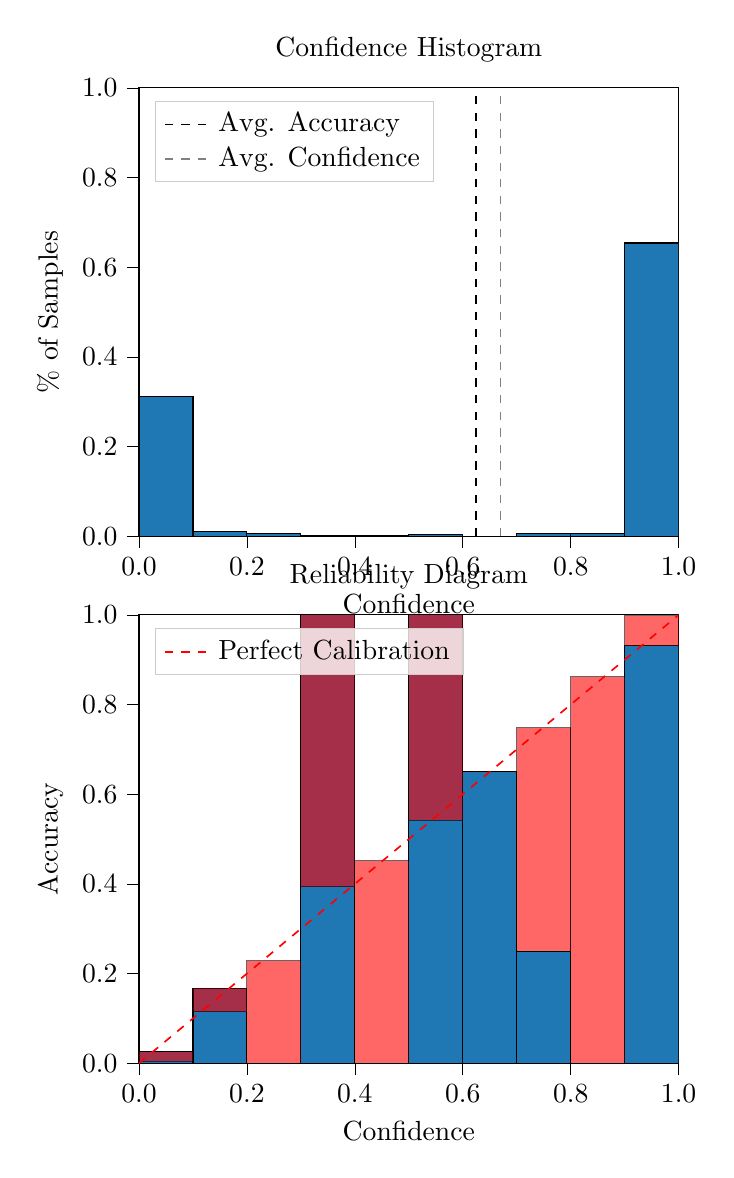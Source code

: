 % This file was created by tikzplotlib v0.9.8.
\begin{tikzpicture}

\definecolor{color0}{rgb}{0.122,0.467,0.706}

\begin{groupplot}[group style={group size=1 by 2}]
\nextgroupplot[
legend cell align={left},
legend style={
  fill opacity=0.8,
  draw opacity=1,
  text opacity=1,
  at={(0.03,0.97)},
  anchor=north west,
  draw=white!80!black
},
tick align=outside,
tick pos=left,
title={Confidence Histogram},
x grid style={white!69.02!black},
xlabel={Confidence},
xmin=0, xmax=1,
xtick style={color=black},
xtick={0,0.2,0.4,0.6,0.8,1},
xticklabels={0.0,0.2,0.4,0.6,0.8,1.0},
y grid style={white!69.02!black},
ylabel={\% of Samples},
ymin=0, ymax=1,
ytick style={color=black},
ytick={0,0.2,0.4,0.6,0.8,1},
yticklabels={0.0,0.2,0.4,0.6,0.8,1.0}
]
\draw[draw=black,fill=color0] (axis cs:-6.939e-18,0) rectangle (axis cs:0.1,0.311);
\draw[draw=black,fill=color0] (axis cs:0.1,0) rectangle (axis cs:0.2,0.01);
\draw[draw=black,fill=color0] (axis cs:0.2,0) rectangle (axis cs:0.3,0.006);
\draw[draw=black,fill=color0] (axis cs:0.3,0) rectangle (axis cs:0.4,0.002);
\draw[draw=black,fill=color0] (axis cs:0.4,0) rectangle (axis cs:0.5,0.002);
\draw[draw=black,fill=color0] (axis cs:0.5,0) rectangle (axis cs:0.6,0.003);
\draw[draw=black,fill=color0] (axis cs:0.6,0) rectangle (axis cs:0.7,0);
\draw[draw=black,fill=color0] (axis cs:0.7,0) rectangle (axis cs:0.8,0.006);
\draw[draw=black,fill=color0] (axis cs:0.8,0) rectangle (axis cs:0.9,0.006);
\draw[draw=black,fill=color0] (axis cs:0.9,0) rectangle (axis cs:1,0.654);
\addplot [semithick, black, dashed]
table {%
0.625 0
0.625 1
};
\addlegendentry{Avg. Accuracy}
\addplot [semithick, white!50.196!black, dashed]
table {%
0.67 0
0.67 1
};
\addlegendentry{Avg. Confidence}

\nextgroupplot[
legend cell align={left},
legend style={
  fill opacity=0.8,
  draw opacity=1,
  text opacity=1,
  at={(0.03,0.97)},
  anchor=north west,
  draw=white!80!black
},
tick align=outside,
tick pos=left,
title={Reliability Diagram},
x grid style={white!69.02!black},
xlabel={Confidence},
xmin=0, xmax=1,
xtick style={color=black},
xtick={0,0.2,0.4,0.6,0.8,1},
xticklabels={0.0,0.2,0.4,0.6,0.8,1.0},
y grid style={white!69.02!black},
ylabel={Accuracy},
ymin=0, ymax=1,
ytick style={color=black},
ytick={0,0.2,0.4,0.6,0.8,1},
yticklabels={0.0,0.2,0.4,0.6,0.8,1.0}
]
\draw[draw=black,fill=color0] (axis cs:-6.939e-18,0) rectangle (axis cs:0.1,0.026);
\draw[draw=black,fill=color0] (axis cs:0.1,0) rectangle (axis cs:0.2,0.167);
\draw[draw=black,fill=color0] (axis cs:0.2,0) rectangle (axis cs:0.3,0);
\draw[draw=black,fill=color0] (axis cs:0.3,0) rectangle (axis cs:0.4,1);
\draw[draw=black,fill=color0] (axis cs:0.4,0) rectangle (axis cs:0.5,0);
\draw[draw=black,fill=color0] (axis cs:0.5,0) rectangle (axis cs:0.6,1);
\draw[draw=black,fill=color0] (axis cs:0.6,0) rectangle (axis cs:0.7,0.65);
\draw[draw=black,fill=color0] (axis cs:0.7,0) rectangle (axis cs:0.8,0.25);
\draw[draw=black,fill=color0] (axis cs:0.8,0) rectangle (axis cs:0.9,0);
\draw[draw=black,fill=color0] (axis cs:0.9,0) rectangle (axis cs:1,0.931);
\draw[draw=black,fill=red,opacity=0.6] (axis cs:-6.939e-18,0.026) rectangle (axis cs:0.1,0.004);
\draw[draw=black,fill=red,opacity=0.6] (axis cs:0.1,0.167) rectangle (axis cs:0.2,0.115);
\draw[draw=black,fill=red,opacity=0.6] (axis cs:0.2,0) rectangle (axis cs:0.3,0.229);
\draw[draw=black,fill=red,opacity=0.6] (axis cs:0.3,1) rectangle (axis cs:0.4,0.394);
\draw[draw=black,fill=red,opacity=0.6] (axis cs:0.4,0) rectangle (axis cs:0.5,0.452);
\draw[draw=black,fill=red,opacity=0.6] (axis cs:0.5,1) rectangle (axis cs:0.6,0.542);
\draw[draw=black,fill=red,opacity=0.6] (axis cs:0.6,0.65) rectangle (axis cs:0.7,0.65);
\draw[draw=black,fill=red,opacity=0.6] (axis cs:0.7,0.25) rectangle (axis cs:0.8,0.748);
\draw[draw=black,fill=red,opacity=0.6] (axis cs:0.8,0) rectangle (axis cs:0.9,0.862);
\draw[draw=black,fill=red,opacity=0.6] (axis cs:0.9,0.931) rectangle (axis cs:1,0.998);
\addplot [semithick, red, dashed]
table {%
0 0
1 1
};
\addlegendentry{Perfect Calibration}
\end{groupplot}

\end{tikzpicture}
